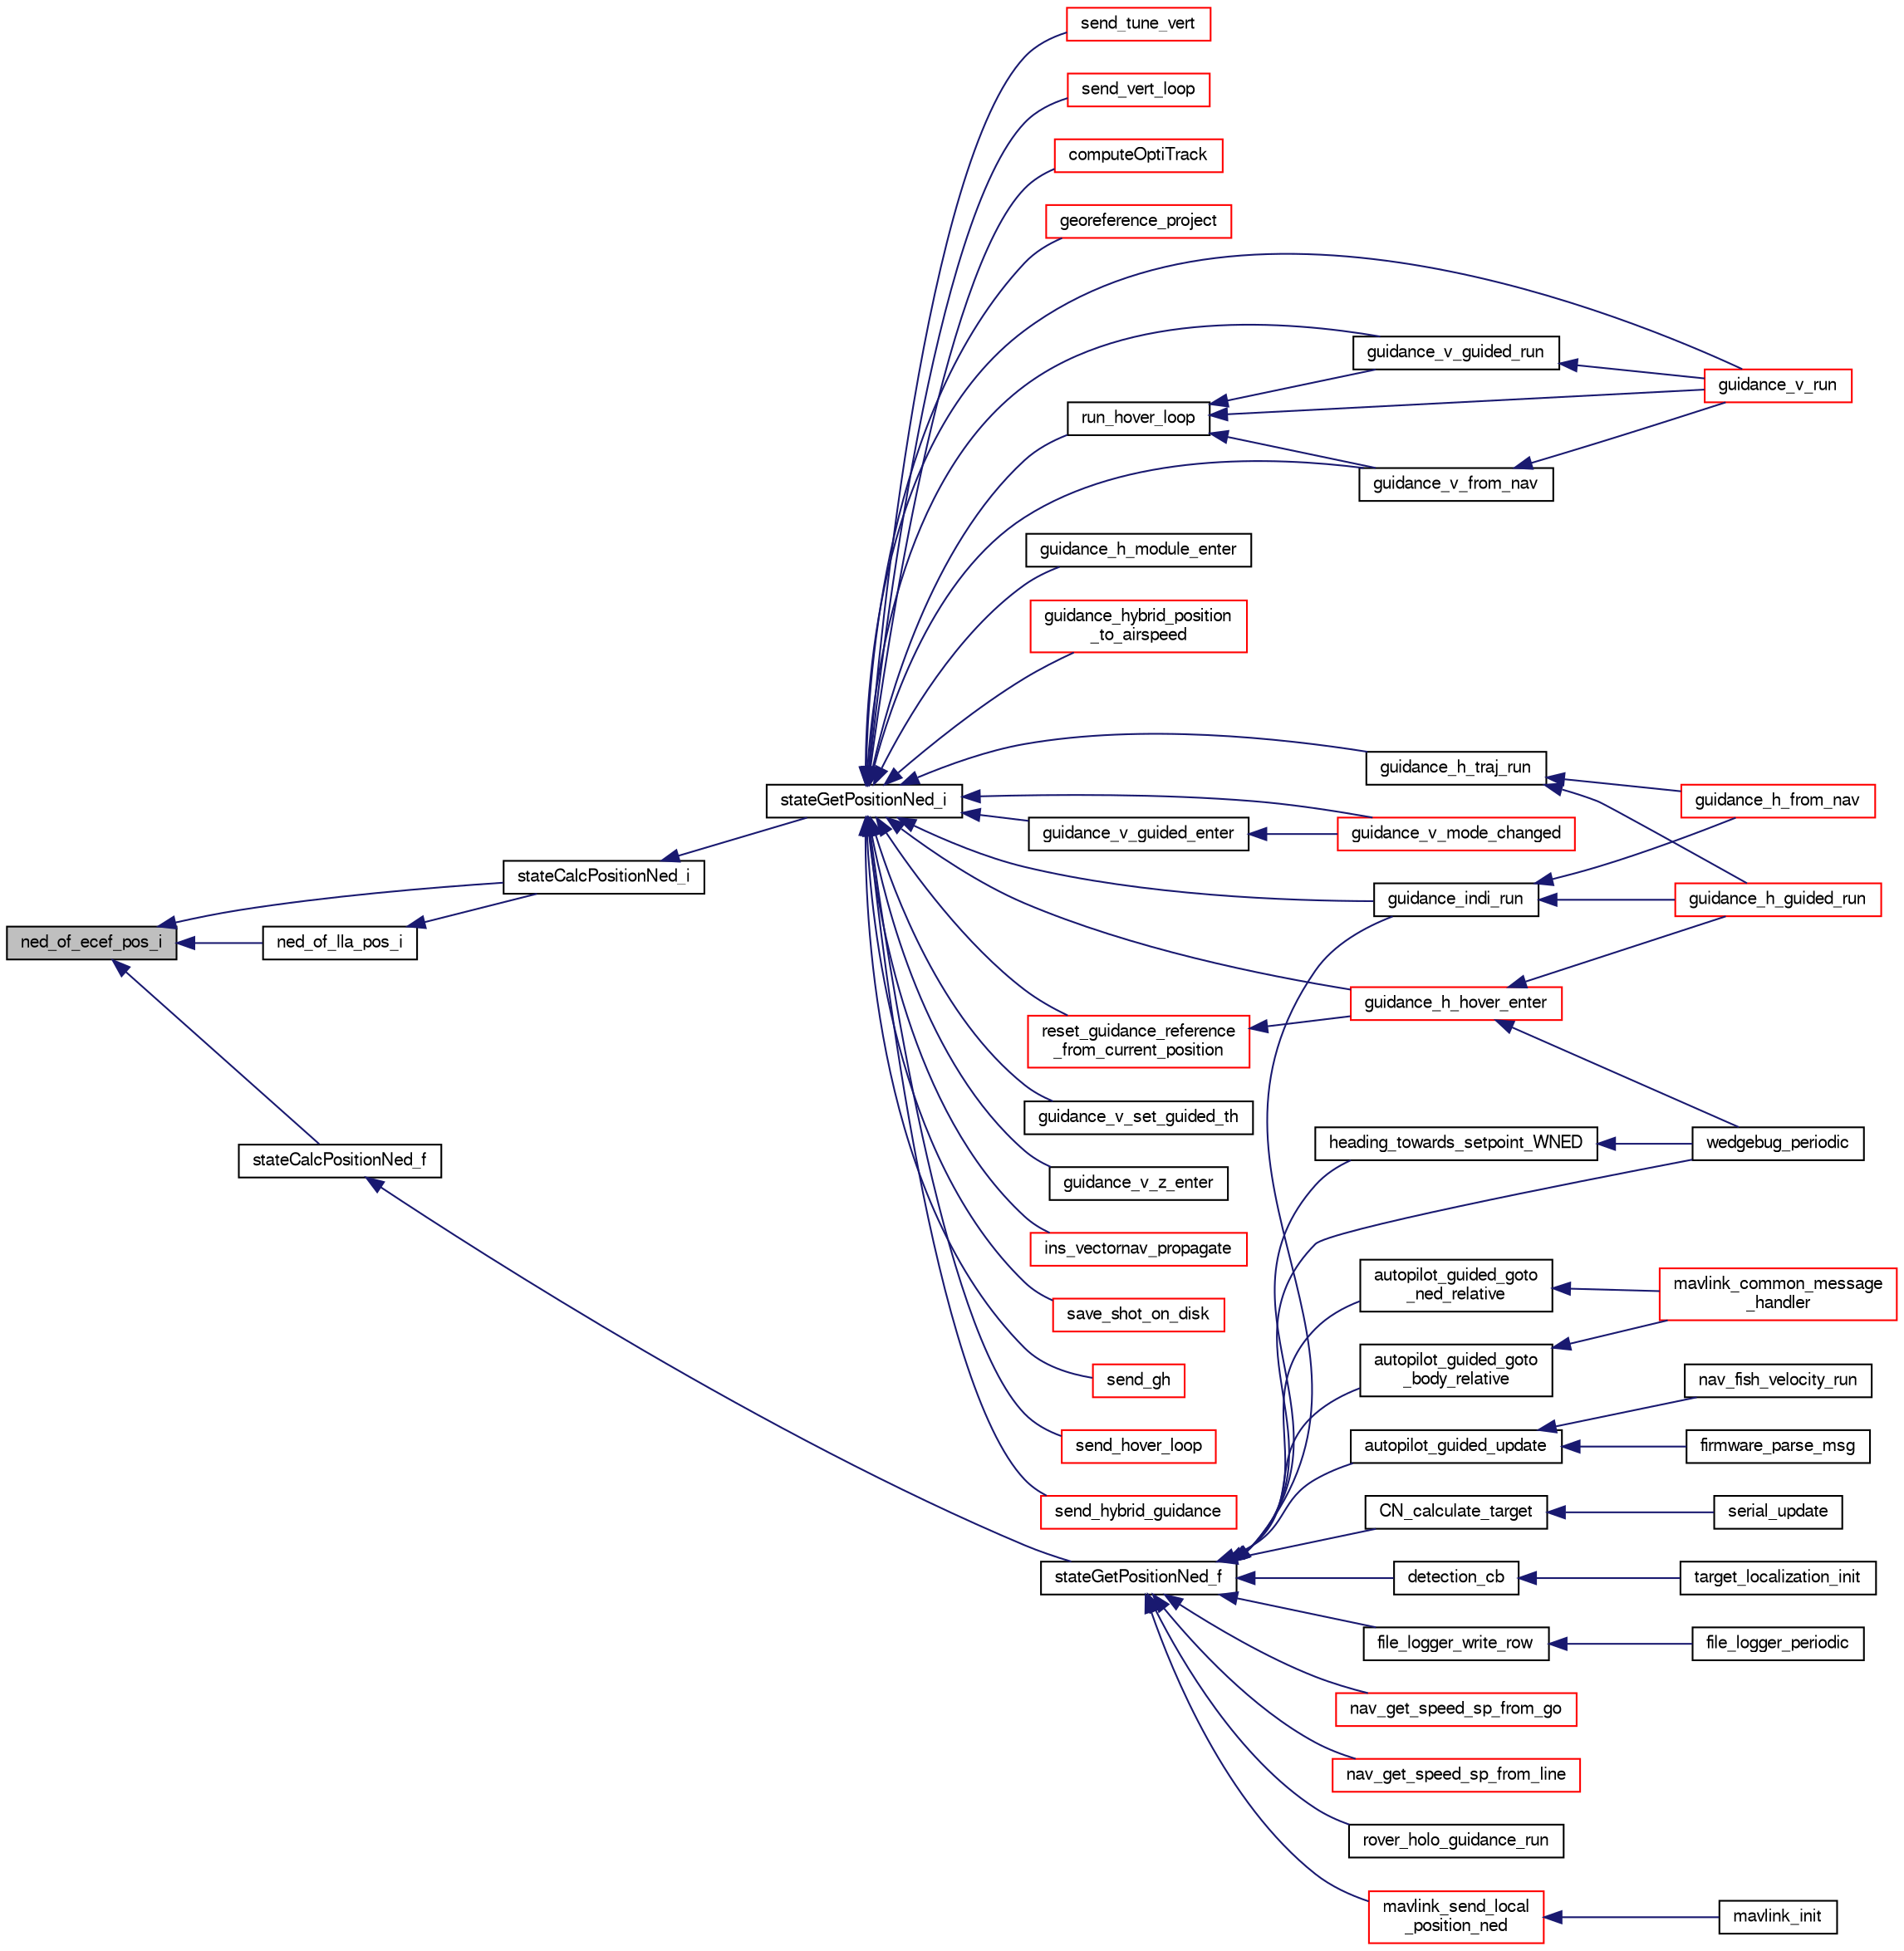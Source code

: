 digraph "ned_of_ecef_pos_i"
{
  edge [fontname="FreeSans",fontsize="10",labelfontname="FreeSans",labelfontsize="10"];
  node [fontname="FreeSans",fontsize="10",shape=record];
  rankdir="LR";
  Node1 [label="ned_of_ecef_pos_i",height=0.2,width=0.4,color="black", fillcolor="grey75", style="filled", fontcolor="black"];
  Node1 -> Node2 [dir="back",color="midnightblue",fontsize="10",style="solid",fontname="FreeSans"];
  Node2 [label="ned_of_lla_pos_i",height=0.2,width=0.4,color="black", fillcolor="white", style="filled",URL="$group__math__geodetic__int.html#ga196c47e1d20669076a358d0f4317e093",tooltip="Convert a point from LLA to local NED. "];
  Node2 -> Node3 [dir="back",color="midnightblue",fontsize="10",style="solid",fontname="FreeSans"];
  Node3 [label="stateCalcPositionNed_i",height=0.2,width=0.4,color="black", fillcolor="white", style="filled",URL="$group__state__position.html#gac60dff329c00697fc9fcc459406293c9"];
  Node3 -> Node4 [dir="back",color="midnightblue",fontsize="10",style="solid",fontname="FreeSans"];
  Node4 [label="stateGetPositionNed_i",height=0.2,width=0.4,color="black", fillcolor="white", style="filled",URL="$group__state__position.html#gaf9a3b3ed4f6a011ae65d49d78bf4aa25",tooltip="Get position in local NED coordinates (int). "];
  Node4 -> Node5 [dir="back",color="midnightblue",fontsize="10",style="solid",fontname="FreeSans"];
  Node5 [label="computeOptiTrack",height=0.2,width=0.4,color="red", fillcolor="white", style="filled",URL="$optical__flow__hover_8c.html#a04b77d27bd41ebc387425f8ea0d1166b",tooltip="Get the desired Euler angles for optitrack stabilization. "];
  Node4 -> Node6 [dir="back",color="midnightblue",fontsize="10",style="solid",fontname="FreeSans"];
  Node6 [label="georeference_project",height=0.2,width=0.4,color="red", fillcolor="white", style="filled",URL="$cv__georeference_8h.html#a230ffda49b65d6b6963063af8ab73e00"];
  Node4 -> Node7 [dir="back",color="midnightblue",fontsize="10",style="solid",fontname="FreeSans"];
  Node7 [label="guidance_h_hover_enter",height=0.2,width=0.4,color="red", fillcolor="white", style="filled",URL="$rotorcraft_2guidance_2guidance__h_8h.html#a32c1c61b5aa933b712fd75a1a9bdc162"];
  Node7 -> Node8 [dir="back",color="midnightblue",fontsize="10",style="solid",fontname="FreeSans"];
  Node8 [label="guidance_h_guided_run",height=0.2,width=0.4,color="red", fillcolor="white", style="filled",URL="$rotorcraft_2guidance_2guidance__h_8h.html#a60716914dafeccd7ab74967606ae4045",tooltip="Run GUIDED mode control. "];
  Node7 -> Node9 [dir="back",color="midnightblue",fontsize="10",style="solid",fontname="FreeSans"];
  Node9 [label="wedgebug_periodic",height=0.2,width=0.4,color="black", fillcolor="white", style="filled",URL="$wedgebug_8h.html#ae7b75121d704ad8c922be906a906495f"];
  Node4 -> Node10 [dir="back",color="midnightblue",fontsize="10",style="solid",fontname="FreeSans"];
  Node10 [label="guidance_h_module_enter",height=0.2,width=0.4,color="black", fillcolor="white", style="filled",URL="$optical__flow__hover_8c.html#af0a3b4e238d064326406719e8244e92d",tooltip="Entering the horizontal module (user switched to module) "];
  Node4 -> Node11 [dir="back",color="midnightblue",fontsize="10",style="solid",fontname="FreeSans"];
  Node11 [label="guidance_h_traj_run",height=0.2,width=0.4,color="black", fillcolor="white", style="filled",URL="$rotorcraft_2guidance_2guidance__h_8c.html#a8e62f2d5d3bf28402b1c4297a5270c56"];
  Node11 -> Node12 [dir="back",color="midnightblue",fontsize="10",style="solid",fontname="FreeSans"];
  Node12 [label="guidance_h_from_nav",height=0.2,width=0.4,color="red", fillcolor="white", style="filled",URL="$rotorcraft_2guidance_2guidance__h_8h.html#a609bdd40f9f6aeac4b4d493ffabd24d5",tooltip="Set horizontal guidance from NAV and run control loop. "];
  Node11 -> Node8 [dir="back",color="midnightblue",fontsize="10",style="solid",fontname="FreeSans"];
  Node4 -> Node13 [dir="back",color="midnightblue",fontsize="10",style="solid",fontname="FreeSans"];
  Node13 [label="guidance_hybrid_position\l_to_airspeed",height=0.2,width=0.4,color="red", fillcolor="white", style="filled",URL="$guidance__hybrid_8h.html#a2eb62c11745a8714efef18130c8348f0",tooltip="Description. "];
  Node4 -> Node14 [dir="back",color="midnightblue",fontsize="10",style="solid",fontname="FreeSans"];
  Node14 [label="guidance_indi_run",height=0.2,width=0.4,color="black", fillcolor="white", style="filled",URL="$guidance__indi__hybrid_8h.html#afa3b5095f6b5beadbb8662d3b3519bc9"];
  Node14 -> Node12 [dir="back",color="midnightblue",fontsize="10",style="solid",fontname="FreeSans"];
  Node14 -> Node8 [dir="back",color="midnightblue",fontsize="10",style="solid",fontname="FreeSans"];
  Node4 -> Node15 [dir="back",color="midnightblue",fontsize="10",style="solid",fontname="FreeSans"];
  Node15 [label="guidance_v_from_nav",height=0.2,width=0.4,color="black", fillcolor="white", style="filled",URL="$rotorcraft_2guidance_2guidance__v_8h.html#adee3e8feda47516b9c7ccbb1b97daaf6",tooltip="Set guidance setpoint from NAV and run hover loop. "];
  Node15 -> Node16 [dir="back",color="midnightblue",fontsize="10",style="solid",fontname="FreeSans"];
  Node16 [label="guidance_v_run",height=0.2,width=0.4,color="red", fillcolor="white", style="filled",URL="$rotorcraft_2guidance_2guidance__v_8h.html#a5c03e8fc9dd9e84925081df8639d4001"];
  Node4 -> Node17 [dir="back",color="midnightblue",fontsize="10",style="solid",fontname="FreeSans"];
  Node17 [label="guidance_v_guided_enter",height=0.2,width=0.4,color="black", fillcolor="white", style="filled",URL="$rotorcraft_2guidance_2guidance__v_8h.html#a726df520277832e62c3f28e00518394b",tooltip="Enter GUIDED mode control. "];
  Node17 -> Node18 [dir="back",color="midnightblue",fontsize="10",style="solid",fontname="FreeSans"];
  Node18 [label="guidance_v_mode_changed",height=0.2,width=0.4,color="red", fillcolor="white", style="filled",URL="$rotorcraft_2guidance_2guidance__v_8h.html#ac24445848e497e9b0da2913cecb0db73"];
  Node4 -> Node19 [dir="back",color="midnightblue",fontsize="10",style="solid",fontname="FreeSans"];
  Node19 [label="guidance_v_guided_run",height=0.2,width=0.4,color="black", fillcolor="white", style="filled",URL="$rotorcraft_2guidance_2guidance__v_8h.html#ada32f262fec6c51998c5041daa0d089c",tooltip="Run GUIDED mode control. "];
  Node19 -> Node16 [dir="back",color="midnightblue",fontsize="10",style="solid",fontname="FreeSans"];
  Node4 -> Node18 [dir="back",color="midnightblue",fontsize="10",style="solid",fontname="FreeSans"];
  Node4 -> Node16 [dir="back",color="midnightblue",fontsize="10",style="solid",fontname="FreeSans"];
  Node4 -> Node20 [dir="back",color="midnightblue",fontsize="10",style="solid",fontname="FreeSans"];
  Node20 [label="guidance_v_set_guided_th",height=0.2,width=0.4,color="black", fillcolor="white", style="filled",URL="$rotorcraft_2guidance_2guidance__v_8h.html#a5505b1866cb6b0cd1f3bc6b309a2964f"];
  Node4 -> Node21 [dir="back",color="midnightblue",fontsize="10",style="solid",fontname="FreeSans"];
  Node21 [label="guidance_v_z_enter",height=0.2,width=0.4,color="black", fillcolor="white", style="filled",URL="$rotorcraft_2guidance_2guidance__v_8h.html#a2558bccfb6fd14b6be513c5910737f0d"];
  Node4 -> Node22 [dir="back",color="midnightblue",fontsize="10",style="solid",fontname="FreeSans"];
  Node22 [label="ins_vectornav_propagate",height=0.2,width=0.4,color="red", fillcolor="white", style="filled",URL="$ins__vectornav_8h.html#a5e1e0a3cd2eead4dc89bec75e33e5618",tooltip="Propagate the received states into the vehicle state machine. "];
  Node4 -> Node23 [dir="back",color="midnightblue",fontsize="10",style="solid",fontname="FreeSans"];
  Node23 [label="reset_guidance_reference\l_from_current_position",height=0.2,width=0.4,color="red", fillcolor="white", style="filled",URL="$rotorcraft_2guidance_2guidance__h_8c.html#ad9bd6447dd5cea00192adfbbf5a30cd5"];
  Node23 -> Node7 [dir="back",color="midnightblue",fontsize="10",style="solid",fontname="FreeSans"];
  Node4 -> Node24 [dir="back",color="midnightblue",fontsize="10",style="solid",fontname="FreeSans"];
  Node24 [label="run_hover_loop",height=0.2,width=0.4,color="black", fillcolor="white", style="filled",URL="$rotorcraft_2guidance_2guidance__v_8h.html#add8143296d90990e7c8da2e1c67c6e62"];
  Node24 -> Node15 [dir="back",color="midnightblue",fontsize="10",style="solid",fontname="FreeSans"];
  Node24 -> Node19 [dir="back",color="midnightblue",fontsize="10",style="solid",fontname="FreeSans"];
  Node24 -> Node16 [dir="back",color="midnightblue",fontsize="10",style="solid",fontname="FreeSans"];
  Node4 -> Node25 [dir="back",color="midnightblue",fontsize="10",style="solid",fontname="FreeSans"];
  Node25 [label="save_shot_on_disk",height=0.2,width=0.4,color="red", fillcolor="white", style="filled",URL="$video__usb__logger_8c.html#abc8ecf0e87a6e3a49488238acc2ceee8"];
  Node4 -> Node26 [dir="back",color="midnightblue",fontsize="10",style="solid",fontname="FreeSans"];
  Node26 [label="send_gh",height=0.2,width=0.4,color="red", fillcolor="white", style="filled",URL="$rotorcraft_2guidance_2guidance__h_8c.html#a2c7bb64eb9e09d8755a7c362079144e9"];
  Node4 -> Node27 [dir="back",color="midnightblue",fontsize="10",style="solid",fontname="FreeSans"];
  Node27 [label="send_hover_loop",height=0.2,width=0.4,color="red", fillcolor="white", style="filled",URL="$rotorcraft_2guidance_2guidance__h_8c.html#a201cd650d5a492b4c0fc3397f97a95c1"];
  Node4 -> Node28 [dir="back",color="midnightblue",fontsize="10",style="solid",fontname="FreeSans"];
  Node28 [label="send_hybrid_guidance",height=0.2,width=0.4,color="red", fillcolor="white", style="filled",URL="$guidance__hybrid_8c.html#a4d9863cd167e7a386e17fcc61693b15c"];
  Node4 -> Node29 [dir="back",color="midnightblue",fontsize="10",style="solid",fontname="FreeSans"];
  Node29 [label="send_tune_vert",height=0.2,width=0.4,color="red", fillcolor="white", style="filled",URL="$rotorcraft_2guidance_2guidance__v_8c.html#a08d5a5277e51cd1c12e573209f812c90"];
  Node4 -> Node30 [dir="back",color="midnightblue",fontsize="10",style="solid",fontname="FreeSans"];
  Node30 [label="send_vert_loop",height=0.2,width=0.4,color="red", fillcolor="white", style="filled",URL="$rotorcraft_2guidance_2guidance__v_8c.html#a7e8c6f0d135e50d0eb256cad00bb9dcf"];
  Node1 -> Node31 [dir="back",color="midnightblue",fontsize="10",style="solid",fontname="FreeSans"];
  Node31 [label="stateCalcPositionNed_f",height=0.2,width=0.4,color="black", fillcolor="white", style="filled",URL="$group__state__position.html#ga480ea806b0ffe839df24d856b7ce0261"];
  Node31 -> Node32 [dir="back",color="midnightblue",fontsize="10",style="solid",fontname="FreeSans"];
  Node32 [label="stateGetPositionNed_f",height=0.2,width=0.4,color="black", fillcolor="white", style="filled",URL="$group__state__position.html#gac1b41866b307723e3ad8ddd566d4f627",tooltip="Get position in local NED coordinates (float). "];
  Node32 -> Node33 [dir="back",color="midnightblue",fontsize="10",style="solid",fontname="FreeSans"];
  Node33 [label="autopilot_guided_goto\l_body_relative",height=0.2,width=0.4,color="black", fillcolor="white", style="filled",URL="$autopilot__guided_8h.html#acb5ff8d624f7583075e58303f46b9890",tooltip="Set position and heading setpoints wrt. "];
  Node33 -> Node34 [dir="back",color="midnightblue",fontsize="10",style="solid",fontname="FreeSans"];
  Node34 [label="mavlink_common_message\l_handler",height=0.2,width=0.4,color="red", fillcolor="white", style="filled",URL="$mavlink_8c.html#a92b02fdeb899791573ef52506deb653c"];
  Node32 -> Node35 [dir="back",color="midnightblue",fontsize="10",style="solid",fontname="FreeSans"];
  Node35 [label="autopilot_guided_goto\l_ned_relative",height=0.2,width=0.4,color="black", fillcolor="white", style="filled",URL="$autopilot__guided_8h.html#a32b83e461c091c64ffa38e4f08f6a312",tooltip="Set position and heading setpoints wrt. "];
  Node35 -> Node34 [dir="back",color="midnightblue",fontsize="10",style="solid",fontname="FreeSans"];
  Node32 -> Node36 [dir="back",color="midnightblue",fontsize="10",style="solid",fontname="FreeSans"];
  Node36 [label="autopilot_guided_update",height=0.2,width=0.4,color="black", fillcolor="white", style="filled",URL="$autopilot__guided_8h.html#a07ce763874e77faf62f5c9506bdad43d",tooltip="Set guided setpoints using flag mask in GUIDED mode. "];
  Node36 -> Node37 [dir="back",color="midnightblue",fontsize="10",style="solid",fontname="FreeSans"];
  Node37 [label="firmware_parse_msg",height=0.2,width=0.4,color="black", fillcolor="white", style="filled",URL="$rotorcraft__datalink_8c.html#a6177292a373940f6e01bc4251374cd2c",tooltip="Firmware specfic msg handler. "];
  Node36 -> Node38 [dir="back",color="midnightblue",fontsize="10",style="solid",fontname="FreeSans"];
  Node38 [label="nav_fish_velocity_run",height=0.2,width=0.4,color="black", fillcolor="white", style="filled",URL="$nav__fish_8h.html#ae25f7a8ee455c00944445f6b12b3a49f",tooltip="nav fish velocity run "];
  Node32 -> Node39 [dir="back",color="midnightblue",fontsize="10",style="solid",fontname="FreeSans"];
  Node39 [label="CN_calculate_target",height=0.2,width=0.4,color="black", fillcolor="white", style="filled",URL="$obstacle__avoidance_8h.html#afb4f90a66f93fdb70da178189b76b6a2"];
  Node39 -> Node40 [dir="back",color="midnightblue",fontsize="10",style="solid",fontname="FreeSans"];
  Node40 [label="serial_update",height=0.2,width=0.4,color="black", fillcolor="white", style="filled",URL="$obstacle__avoidance_8h.html#a510b29d4d94a1e5cbe6aa87b57386f93"];
  Node32 -> Node41 [dir="back",color="midnightblue",fontsize="10",style="solid",fontname="FreeSans"];
  Node41 [label="detection_cb",height=0.2,width=0.4,color="black", fillcolor="white", style="filled",URL="$cv__target__localization_8c.html#a9dba1ee548dbeb610b39fced772c182b"];
  Node41 -> Node42 [dir="back",color="midnightblue",fontsize="10",style="solid",fontname="FreeSans"];
  Node42 [label="target_localization_init",height=0.2,width=0.4,color="black", fillcolor="white", style="filled",URL="$cv__target__localization_8h.html#a985eb3daada07ed9f76cf8dceb5300b4"];
  Node32 -> Node43 [dir="back",color="midnightblue",fontsize="10",style="solid",fontname="FreeSans"];
  Node43 [label="file_logger_write_row",height=0.2,width=0.4,color="black", fillcolor="white", style="filled",URL="$file__logger_8c.html#a599a2b4b9cd37709060587aa8870de15",tooltip="Write CSV row Write values at this timestamp to log file. "];
  Node43 -> Node44 [dir="back",color="midnightblue",fontsize="10",style="solid",fontname="FreeSans"];
  Node44 [label="file_logger_periodic",height=0.2,width=0.4,color="black", fillcolor="white", style="filled",URL="$file__logger_8h.html#a0a108be83e6a060666234d7b46a36907",tooltip="Log the values to a csv file. "];
  Node32 -> Node14 [dir="back",color="midnightblue",fontsize="10",style="solid",fontname="FreeSans"];
  Node32 -> Node45 [dir="back",color="midnightblue",fontsize="10",style="solid",fontname="FreeSans"];
  Node45 [label="heading_towards_setpoint_WNED",height=0.2,width=0.4,color="black", fillcolor="white", style="filled",URL="$wedgebug_8c.html#a510c53576b4bea1c112c032cd831275f"];
  Node45 -> Node9 [dir="back",color="midnightblue",fontsize="10",style="solid",fontname="FreeSans"];
  Node32 -> Node46 [dir="back",color="midnightblue",fontsize="10",style="solid",fontname="FreeSans"];
  Node46 [label="mavlink_send_local\l_position_ned",height=0.2,width=0.4,color="red", fillcolor="white", style="filled",URL="$mavlink_8c.html#acf27b8ebaf73137224cee8453df530a8"];
  Node46 -> Node47 [dir="back",color="midnightblue",fontsize="10",style="solid",fontname="FreeSans"];
  Node47 [label="mavlink_init",height=0.2,width=0.4,color="black", fillcolor="white", style="filled",URL="$mavlink_8h.html#acc676450794df9b4b50dc6b12995b7a1",tooltip="Module functions. "];
  Node32 -> Node48 [dir="back",color="midnightblue",fontsize="10",style="solid",fontname="FreeSans"];
  Node48 [label="nav_get_speed_sp_from_go",height=0.2,width=0.4,color="red", fillcolor="white", style="filled",URL="$rotorcraft_2navigation_8h.html#acc610b7246ea6f3650c33f5af6e26936",tooltip="Go to a waypoint in the shortest way. "];
  Node32 -> Node49 [dir="back",color="midnightblue",fontsize="10",style="solid",fontname="FreeSans"];
  Node49 [label="nav_get_speed_sp_from_line",height=0.2,width=0.4,color="red", fillcolor="white", style="filled",URL="$rotorcraft_2navigation_8h.html#abbb0868de30a33c4a9dc5c0a723fd726",tooltip="follow a line. "];
  Node32 -> Node50 [dir="back",color="midnightblue",fontsize="10",style="solid",fontname="FreeSans"];
  Node50 [label="rover_holo_guidance_run",height=0.2,width=0.4,color="black", fillcolor="white", style="filled",URL="$rover__guidance__holonomic_8h.html#a714eebb049eb159d6b28ae3118c7d2c3"];
  Node32 -> Node9 [dir="back",color="midnightblue",fontsize="10",style="solid",fontname="FreeSans"];
  Node1 -> Node3 [dir="back",color="midnightblue",fontsize="10",style="solid",fontname="FreeSans"];
}

